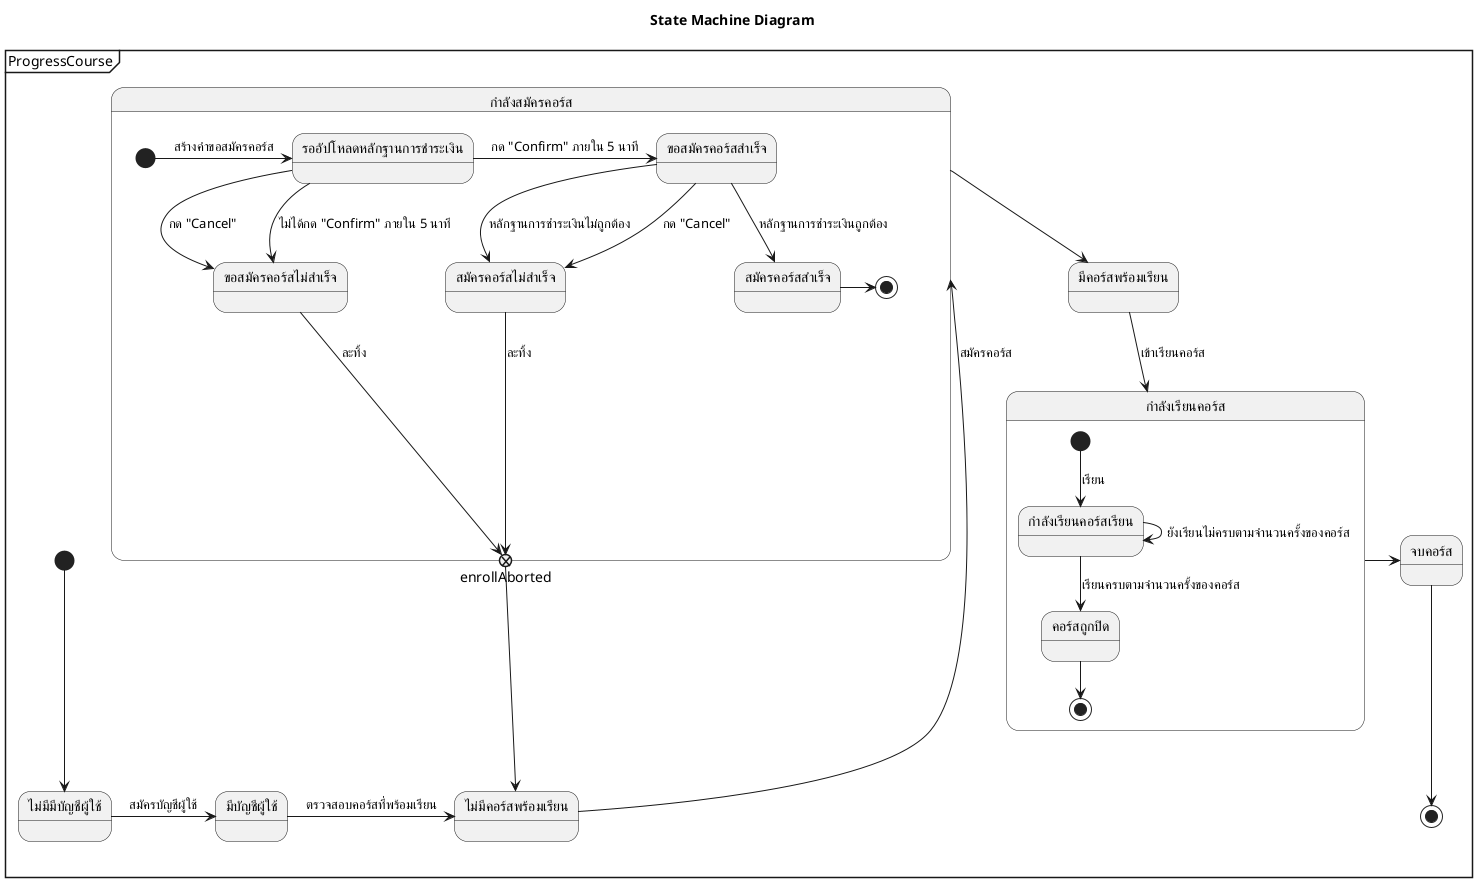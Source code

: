 @startuml
skinparam monochrome true
skinparam defaultFontName Sarabun

title State Machine Diagram
mainframe ProgressCourse

state "ไม่มีมีบัญชีผู้ใช้" as notRegistered
state "มีบัญชีผู้ใช้" as registered
state "ไม่มีคอร์สพร้อมเรียน" as notEnrolled
state "มีคอร์สพร้อมเรียน" as enrolled
state "จบคอร์ส" as attendedCourse

[*] --> notRegistered
notRegistered -> registered: สมัครบัญชีผู้ใช้
registered -> notEnrolled: ตรวจสอบคอร์สที่พร้อมเรียน
notEnrolled -> enrolling: สมัครคอร์ส

state "กำลังสมัครคอร์ส" as enrolling {
    state "รออัปโหลดหลักฐานการชำระเงิน" as wait4payment
    state "ขอสมัครคอร์สไม่สำเร็จ" as requestEnrollFailed
    state "ขอสมัครคอร์สสำเร็จ" as requestEnrollSucceeded
    state "สมัครคอร์สไม่สำเร็จ" as enrollFailed
    state "สมัครคอร์สสำเร็จ" as enrollSucceeded

    [*] -> wait4payment: สร้างคำขอสมัครคอร์ส

    wait4payment --> requestEnrollFailed: กด "Cancel"
    wait4payment --> requestEnrollFailed: ไม่ได้กด "Confirm" ภายใน 5 นาที
    requestEnrollFailed --> enrollAborted <<exitPoint>>: ละทิ้ง

    wait4payment -> requestEnrollSucceeded: กด "Confirm" ภายใน 5 นาที

    requestEnrollSucceeded --> enrollFailed: กด "Cancel"
    requestEnrollSucceeded --> enrollFailed: หลักฐานการชำระเงินไม่ถูกต้อง
    enrollFailed --> enrollAborted: ละทิ้ง

    requestEnrollSucceeded --> enrollSucceeded: หลักฐานการชำระเงินถูกต้อง
    enrollSucceeded -> [*]
}

enrollAborted --> notEnrolled
enrolling -down-> enrolled
enrolled --> attendingCourse: เข้าเรียนคอร์ส

state "กำลังเรียนคอร์ส" as attendingCourse {
    ' state "ACTIVE" as active
    ' state "ENDED" as ended
    ' state "ยังเรียนไม่ครบตามจำนวนครั้งของคอร์ส" as quotaRemains
    ' state "เรียนครบตามจำนวนครั้งของคอร์ส" as quotaReached
    state "กำลังเรียนคอร์สเรียน" as attending
    state "คอร์สถูกปิด" as courseCompleted

    ' [*] -> active
    ' active -> active: นักเรียนอย่างน้อย 1 คนยังเรียนไม่ครบตามจำนวนครั้งของคอร์ส
    ' active -> ended: นักเรียนทุกคนเรียนครบตามจำนวนครั้งของคอร์ส
    [*] --> attending: เรียน
    attending --> attending: ยังเรียนไม่ครบตามจำนวนครั้งของคอร์ส
    attending --> courseCompleted: เรียนครบตามจำนวนครั้งของคอร์ส

    courseCompleted --> [*]
}

attendingCourse -> attendedCourse
attendedCourse --> [*]
@enduml
